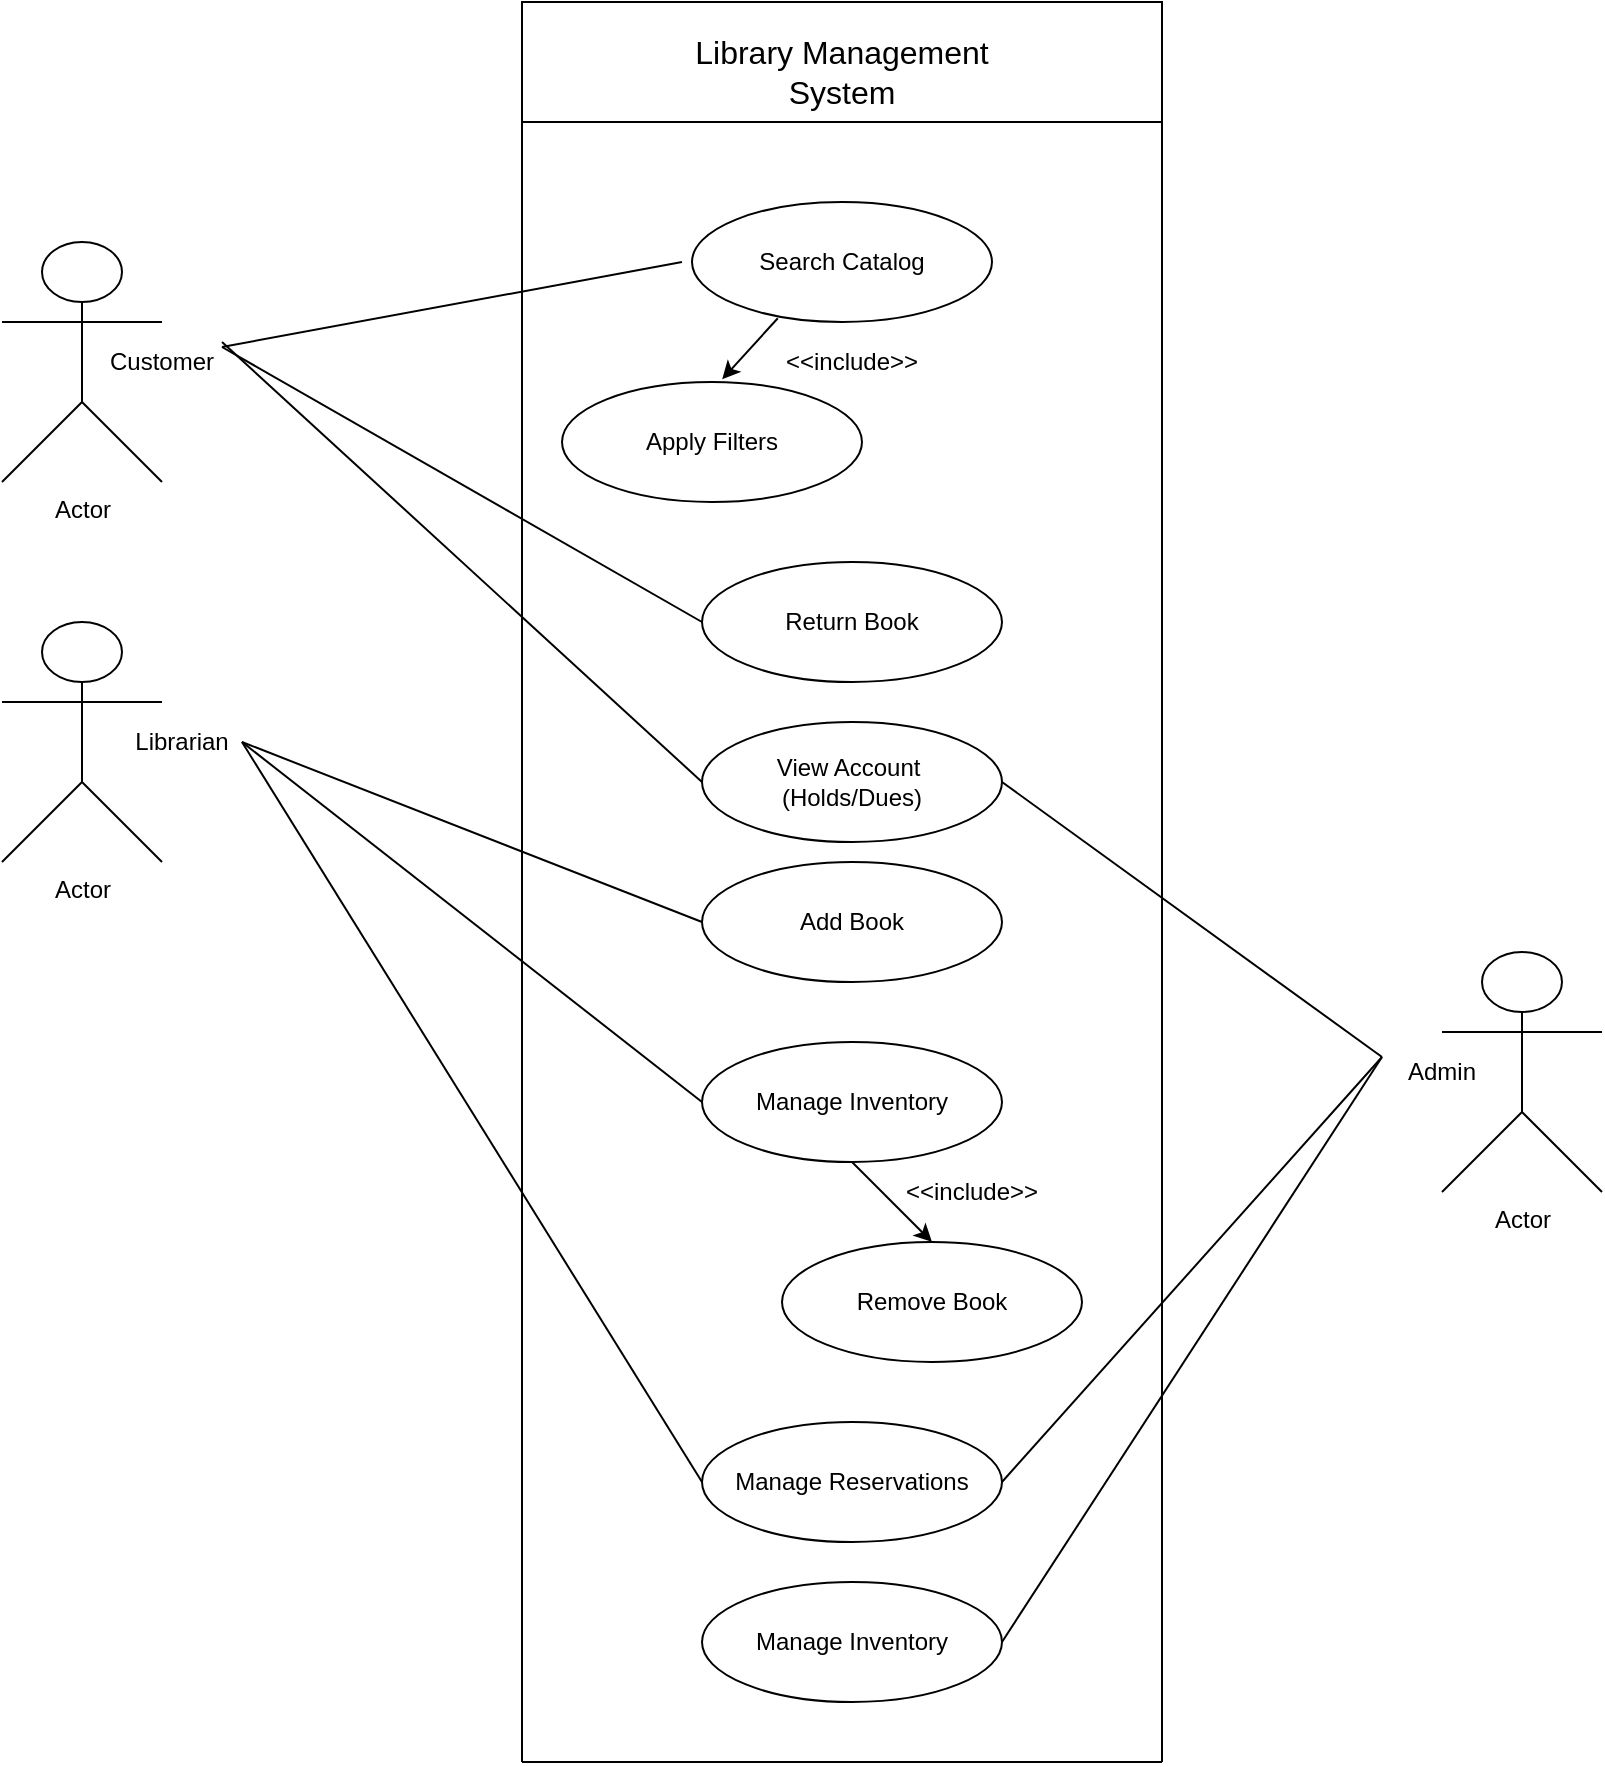 <mxfile version="23.1.8" type="github">
  <diagram name="Page-1" id="usQvjqCbf2z5VWUwjuGJ">
    <mxGraphModel dx="2150" dy="820" grid="1" gridSize="10" guides="1" tooltips="1" connect="1" arrows="1" fold="1" page="1" pageScale="1" pageWidth="827" pageHeight="1169" math="0" shadow="0">
      <root>
        <mxCell id="0" />
        <mxCell id="1" parent="0" />
        <mxCell id="kKphP6OUzI673sK9Iiju-2" value="" style="rounded=0;whiteSpace=wrap;html=1;" vertex="1" parent="1">
          <mxGeometry x="230" y="50" width="320" height="60" as="geometry" />
        </mxCell>
        <mxCell id="kKphP6OUzI673sK9Iiju-3" value="Library Management&lt;br style=&quot;font-size: 16px;&quot;&gt;System" style="text;html=1;align=center;verticalAlign=middle;whiteSpace=wrap;rounded=0;fontSize=16;" vertex="1" parent="1">
          <mxGeometry x="310" y="50" width="160" height="70" as="geometry" />
        </mxCell>
        <mxCell id="kKphP6OUzI673sK9Iiju-4" value="" style="endArrow=none;html=1;rounded=0;entryX=0;entryY=1;entryDx=0;entryDy=0;" edge="1" parent="1" target="kKphP6OUzI673sK9Iiju-2">
          <mxGeometry width="50" height="50" relative="1" as="geometry">
            <mxPoint x="230" y="930" as="sourcePoint" />
            <mxPoint x="490" y="430" as="targetPoint" />
          </mxGeometry>
        </mxCell>
        <mxCell id="kKphP6OUzI673sK9Iiju-5" value="" style="endArrow=none;html=1;rounded=0;entryX=0;entryY=1;entryDx=0;entryDy=0;" edge="1" parent="1">
          <mxGeometry width="50" height="50" relative="1" as="geometry">
            <mxPoint x="550" y="930" as="sourcePoint" />
            <mxPoint x="550" y="110" as="targetPoint" />
          </mxGeometry>
        </mxCell>
        <mxCell id="kKphP6OUzI673sK9Iiju-6" value="Actor" style="shape=umlActor;verticalLabelPosition=bottom;verticalAlign=top;html=1;outlineConnect=0;" vertex="1" parent="1">
          <mxGeometry x="-30" y="170" width="80" height="120" as="geometry" />
        </mxCell>
        <mxCell id="kKphP6OUzI673sK9Iiju-7" value="Customer" style="text;html=1;align=center;verticalAlign=middle;whiteSpace=wrap;rounded=0;" vertex="1" parent="1">
          <mxGeometry x="20" y="215" width="60" height="30" as="geometry" />
        </mxCell>
        <mxCell id="kKphP6OUzI673sK9Iiju-8" value="Actor" style="shape=umlActor;verticalLabelPosition=bottom;verticalAlign=top;html=1;outlineConnect=0;" vertex="1" parent="1">
          <mxGeometry x="-30" y="360" width="80" height="120" as="geometry" />
        </mxCell>
        <mxCell id="kKphP6OUzI673sK9Iiju-9" value="Librarian" style="text;html=1;align=center;verticalAlign=middle;whiteSpace=wrap;rounded=0;" vertex="1" parent="1">
          <mxGeometry x="30" y="405" width="60" height="30" as="geometry" />
        </mxCell>
        <mxCell id="kKphP6OUzI673sK9Iiju-12" value="Actor" style="shape=umlActor;verticalLabelPosition=bottom;verticalAlign=top;html=1;outlineConnect=0;" vertex="1" parent="1">
          <mxGeometry x="690" y="525" width="80" height="120" as="geometry" />
        </mxCell>
        <mxCell id="kKphP6OUzI673sK9Iiju-13" value="Admin" style="text;html=1;align=center;verticalAlign=middle;whiteSpace=wrap;rounded=0;" vertex="1" parent="1">
          <mxGeometry x="660" y="570" width="60" height="30" as="geometry" />
        </mxCell>
        <mxCell id="kKphP6OUzI673sK9Iiju-14" value="Search Catalog" style="ellipse;whiteSpace=wrap;html=1;" vertex="1" parent="1">
          <mxGeometry x="315" y="150" width="150" height="60" as="geometry" />
        </mxCell>
        <mxCell id="kKphP6OUzI673sK9Iiju-15" value="Return Book" style="ellipse;whiteSpace=wrap;html=1;" vertex="1" parent="1">
          <mxGeometry x="320" y="330" width="150" height="60" as="geometry" />
        </mxCell>
        <mxCell id="kKphP6OUzI673sK9Iiju-16" value="View Account&amp;nbsp;&lt;br&gt;(Holds/Dues)" style="ellipse;whiteSpace=wrap;html=1;" vertex="1" parent="1">
          <mxGeometry x="320" y="410" width="150" height="60" as="geometry" />
        </mxCell>
        <mxCell id="kKphP6OUzI673sK9Iiju-17" value="Apply Filters" style="ellipse;whiteSpace=wrap;html=1;" vertex="1" parent="1">
          <mxGeometry x="250" y="240" width="150" height="60" as="geometry" />
        </mxCell>
        <mxCell id="kKphP6OUzI673sK9Iiju-19" value="Remove Book" style="ellipse;whiteSpace=wrap;html=1;" vertex="1" parent="1">
          <mxGeometry x="360" y="670" width="150" height="60" as="geometry" />
        </mxCell>
        <mxCell id="kKphP6OUzI673sK9Iiju-20" value="Manage Reservations" style="ellipse;whiteSpace=wrap;html=1;" vertex="1" parent="1">
          <mxGeometry x="320" y="760" width="150" height="60" as="geometry" />
        </mxCell>
        <mxCell id="kKphP6OUzI673sK9Iiju-21" value="Manage Inventory" style="ellipse;whiteSpace=wrap;html=1;" vertex="1" parent="1">
          <mxGeometry x="320" y="840" width="150" height="60" as="geometry" />
        </mxCell>
        <mxCell id="kKphP6OUzI673sK9Iiju-22" value="&amp;lt;&amp;lt;include&amp;gt;&amp;gt;" style="text;html=1;align=center;verticalAlign=middle;whiteSpace=wrap;rounded=0;" vertex="1" parent="1">
          <mxGeometry x="365" y="215" width="60" height="30" as="geometry" />
        </mxCell>
        <mxCell id="kKphP6OUzI673sK9Iiju-23" value="" style="endArrow=none;html=1;rounded=0;exitX=1;exitY=0.25;exitDx=0;exitDy=0;" edge="1" parent="1" source="kKphP6OUzI673sK9Iiju-7">
          <mxGeometry width="50" height="50" relative="1" as="geometry">
            <mxPoint x="300" y="440" as="sourcePoint" />
            <mxPoint x="310" y="180" as="targetPoint" />
          </mxGeometry>
        </mxCell>
        <mxCell id="kKphP6OUzI673sK9Iiju-24" value="" style="endArrow=classic;html=1;rounded=0;entryX=0.534;entryY=-0.023;entryDx=0;entryDy=0;entryPerimeter=0;exitX=0.286;exitY=0.969;exitDx=0;exitDy=0;exitPerimeter=0;" edge="1" parent="1" source="kKphP6OUzI673sK9Iiju-14" target="kKphP6OUzI673sK9Iiju-17">
          <mxGeometry width="50" height="50" relative="1" as="geometry">
            <mxPoint x="370" y="310" as="sourcePoint" />
            <mxPoint x="420" y="260" as="targetPoint" />
          </mxGeometry>
        </mxCell>
        <mxCell id="kKphP6OUzI673sK9Iiju-25" value="Add Book" style="ellipse;whiteSpace=wrap;html=1;" vertex="1" parent="1">
          <mxGeometry x="320" y="480" width="150" height="60" as="geometry" />
        </mxCell>
        <mxCell id="kKphP6OUzI673sK9Iiju-28" value="" style="endArrow=none;html=1;rounded=0;exitX=1;exitY=0.25;exitDx=0;exitDy=0;entryX=0;entryY=0.5;entryDx=0;entryDy=0;" edge="1" parent="1" source="kKphP6OUzI673sK9Iiju-7" target="kKphP6OUzI673sK9Iiju-15">
          <mxGeometry width="50" height="50" relative="1" as="geometry">
            <mxPoint x="280" y="520" as="sourcePoint" />
            <mxPoint x="330" y="470" as="targetPoint" />
          </mxGeometry>
        </mxCell>
        <mxCell id="kKphP6OUzI673sK9Iiju-29" value="" style="endArrow=none;html=1;rounded=0;entryX=0;entryY=0.5;entryDx=0;entryDy=0;" edge="1" parent="1" target="kKphP6OUzI673sK9Iiju-16">
          <mxGeometry width="50" height="50" relative="1" as="geometry">
            <mxPoint x="80" y="220" as="sourcePoint" />
            <mxPoint x="330" y="470" as="targetPoint" />
          </mxGeometry>
        </mxCell>
        <mxCell id="kKphP6OUzI673sK9Iiju-30" value="" style="endArrow=none;html=1;rounded=0;exitX=1;exitY=0.5;exitDx=0;exitDy=0;entryX=0;entryY=0.5;entryDx=0;entryDy=0;" edge="1" parent="1" source="kKphP6OUzI673sK9Iiju-9" target="kKphP6OUzI673sK9Iiju-25">
          <mxGeometry width="50" height="50" relative="1" as="geometry">
            <mxPoint x="280" y="520" as="sourcePoint" />
            <mxPoint x="330" y="470" as="targetPoint" />
          </mxGeometry>
        </mxCell>
        <mxCell id="kKphP6OUzI673sK9Iiju-31" value="" style="endArrow=none;html=1;rounded=0;entryX=0;entryY=0.5;entryDx=0;entryDy=0;" edge="1" parent="1" target="kKphP6OUzI673sK9Iiju-39">
          <mxGeometry width="50" height="50" relative="1" as="geometry">
            <mxPoint x="90" y="420" as="sourcePoint" />
            <mxPoint x="330" y="620" as="targetPoint" />
          </mxGeometry>
        </mxCell>
        <mxCell id="kKphP6OUzI673sK9Iiju-32" value="" style="endArrow=none;html=1;rounded=0;entryX=0;entryY=0.5;entryDx=0;entryDy=0;exitX=1;exitY=0.5;exitDx=0;exitDy=0;" edge="1" parent="1" source="kKphP6OUzI673sK9Iiju-9" target="kKphP6OUzI673sK9Iiju-20">
          <mxGeometry width="50" height="50" relative="1" as="geometry">
            <mxPoint x="60" y="710" as="sourcePoint" />
            <mxPoint x="330" y="620" as="targetPoint" />
          </mxGeometry>
        </mxCell>
        <mxCell id="kKphP6OUzI673sK9Iiju-35" value="" style="endArrow=none;html=1;rounded=0;entryX=1;entryY=0.5;entryDx=0;entryDy=0;exitX=0;exitY=0.25;exitDx=0;exitDy=0;" edge="1" parent="1" source="kKphP6OUzI673sK9Iiju-13" target="kKphP6OUzI673sK9Iiju-16">
          <mxGeometry width="50" height="50" relative="1" as="geometry">
            <mxPoint x="390" y="540" as="sourcePoint" />
            <mxPoint x="440" y="490" as="targetPoint" />
          </mxGeometry>
        </mxCell>
        <mxCell id="kKphP6OUzI673sK9Iiju-38" value="" style="endArrow=none;html=1;rounded=0;" edge="1" parent="1">
          <mxGeometry width="50" height="50" relative="1" as="geometry">
            <mxPoint x="230" y="930" as="sourcePoint" />
            <mxPoint x="550" y="930" as="targetPoint" />
          </mxGeometry>
        </mxCell>
        <mxCell id="kKphP6OUzI673sK9Iiju-39" value="Manage Inventory" style="ellipse;whiteSpace=wrap;html=1;" vertex="1" parent="1">
          <mxGeometry x="320" y="570" width="150" height="60" as="geometry" />
        </mxCell>
        <mxCell id="kKphP6OUzI673sK9Iiju-40" value="" style="endArrow=classic;html=1;rounded=0;entryX=0.5;entryY=0;entryDx=0;entryDy=0;exitX=0.5;exitY=1;exitDx=0;exitDy=0;" edge="1" parent="1" source="kKphP6OUzI673sK9Iiju-39" target="kKphP6OUzI673sK9Iiju-19">
          <mxGeometry width="50" height="50" relative="1" as="geometry">
            <mxPoint x="390" y="660" as="sourcePoint" />
            <mxPoint x="380" y="630" as="targetPoint" />
          </mxGeometry>
        </mxCell>
        <mxCell id="kKphP6OUzI673sK9Iiju-41" value="&amp;lt;&amp;lt;include&amp;gt;&amp;gt;" style="text;html=1;align=center;verticalAlign=middle;whiteSpace=wrap;rounded=0;" vertex="1" parent="1">
          <mxGeometry x="425" y="630" width="60" height="30" as="geometry" />
        </mxCell>
        <mxCell id="kKphP6OUzI673sK9Iiju-42" value="" style="endArrow=none;html=1;rounded=0;entryX=0;entryY=0.25;entryDx=0;entryDy=0;exitX=1;exitY=0.5;exitDx=0;exitDy=0;" edge="1" parent="1" source="kKphP6OUzI673sK9Iiju-21" target="kKphP6OUzI673sK9Iiju-13">
          <mxGeometry width="50" height="50" relative="1" as="geometry">
            <mxPoint x="590" y="780" as="sourcePoint" />
            <mxPoint x="570" y="640" as="targetPoint" />
          </mxGeometry>
        </mxCell>
        <mxCell id="kKphP6OUzI673sK9Iiju-43" value="" style="endArrow=none;html=1;rounded=0;exitX=1;exitY=0.5;exitDx=0;exitDy=0;entryX=0;entryY=0.25;entryDx=0;entryDy=0;" edge="1" parent="1" source="kKphP6OUzI673sK9Iiju-20" target="kKphP6OUzI673sK9Iiju-13">
          <mxGeometry width="50" height="50" relative="1" as="geometry">
            <mxPoint x="450" y="680" as="sourcePoint" />
            <mxPoint x="500" y="630" as="targetPoint" />
          </mxGeometry>
        </mxCell>
      </root>
    </mxGraphModel>
  </diagram>
</mxfile>
